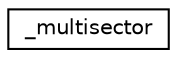 digraph "Graphical Class Hierarchy"
{
  edge [fontname="Helvetica",fontsize="10",labelfontname="Helvetica",labelfontsize="10"];
  node [fontname="Helvetica",fontsize="10",shape=record];
  rankdir="LR";
  Node1 [label="_multisector",height=0.2,width=0.4,color="black", fillcolor="white", style="filled",URL="$struct__multisector.html"];
}
